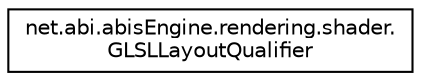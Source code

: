 digraph "Graphical Class Hierarchy"
{
 // LATEX_PDF_SIZE
  edge [fontname="Helvetica",fontsize="10",labelfontname="Helvetica",labelfontsize="10"];
  node [fontname="Helvetica",fontsize="10",shape=record];
  rankdir="LR";
  Node0 [label="net.abi.abisEngine.rendering.shader.\lGLSLLayoutQualifier",height=0.2,width=0.4,color="black", fillcolor="white", style="filled",URL="$de/d29/classnet_1_1abi_1_1abis_engine_1_1rendering_1_1shader_1_1_g_l_s_l_layout_qualifier.html",tooltip=" "];
}
